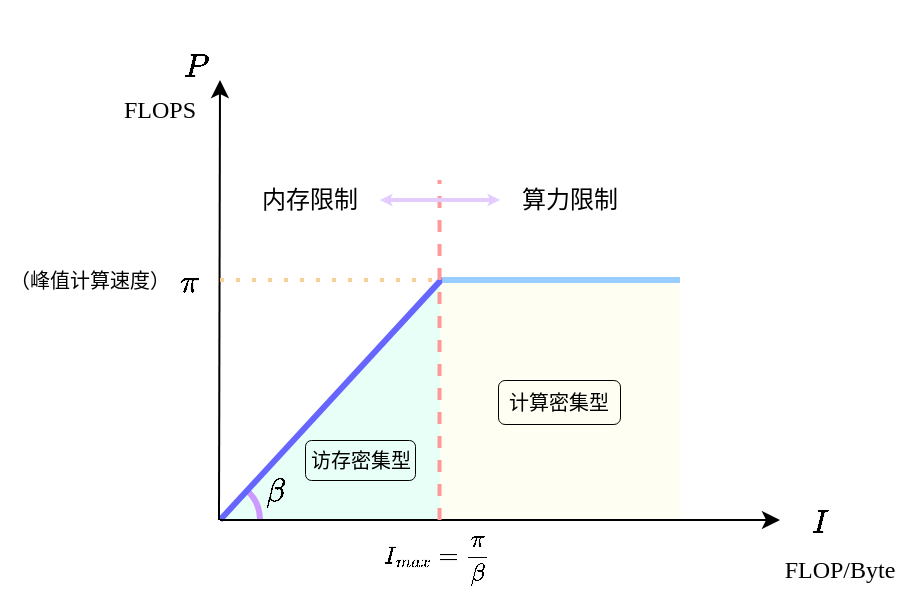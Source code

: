 <mxfile>
    <diagram id="-w2OXt6X3vjwTgeHoVFe" name="Roof-line">
        <mxGraphModel dx="240" dy="249" grid="0" gridSize="10" guides="1" tooltips="1" connect="1" arrows="1" fold="1" page="1" pageScale="1" pageWidth="827" pageHeight="1169" background="none" math="1" shadow="0">
            <root>
                <mxCell id="0"/>
                <mxCell id="1" parent="0"/>
                <mxCell id="28" value="" style="verticalLabelPosition=bottom;verticalAlign=top;html=1;shape=mxgraph.basic.orthogonal_triangle;strokeColor=none;strokeWidth=3;fontFamily=Times New Roman;fontSize=7;fillColor=#E8FFF7;rotation=-90;movable=1;resizable=1;rotatable=1;deletable=1;editable=1;connectable=1;" parent="1" vertex="1">
                    <mxGeometry x="234.95" y="603.45" width="120.6" height="112.1" as="geometry"/>
                </mxCell>
                <mxCell id="29" value="" style="whiteSpace=wrap;html=1;aspect=fixed;strokeColor=none;strokeWidth=3;fontFamily=Times New Roman;fontSize=7;fillColor=#FEFFF2;" parent="1" vertex="1">
                    <mxGeometry x="350" y="600" width="120" height="120" as="geometry"/>
                </mxCell>
                <mxCell id="19" value="" style="verticalLabelPosition=bottom;verticalAlign=top;html=1;shape=mxgraph.basic.arc;startAngle=0.12;endAngle=0.246;fontFamily=Times New Roman;fontSize=10;strokeColor=#CC99FF;strokeWidth=3;" parent="1" vertex="1">
                    <mxGeometry x="220" y="700" width="40" height="40" as="geometry"/>
                </mxCell>
                <mxCell id="6" value="" style="endArrow=none;html=1;strokeColor=#6666FF;strokeWidth=3;entryX=1;entryY=1;entryDx=0;entryDy=0;entryPerimeter=0;" parent="1" target="28" edge="1">
                    <mxGeometry width="50" height="50" relative="1" as="geometry">
                        <mxPoint x="240" y="720" as="sourcePoint"/>
                        <mxPoint x="340" y="560" as="targetPoint"/>
                    </mxGeometry>
                </mxCell>
                <mxCell id="2" value="" style="endArrow=classic;html=1;" parent="1" edge="1">
                    <mxGeometry width="50" height="50" relative="1" as="geometry">
                        <mxPoint x="240" y="720" as="sourcePoint"/>
                        <mxPoint x="520" y="720" as="targetPoint"/>
                    </mxGeometry>
                </mxCell>
                <mxCell id="3" value="" style="endArrow=classic;html=1;" parent="1" edge="1">
                    <mxGeometry width="50" height="50" relative="1" as="geometry">
                        <mxPoint x="239.5" y="720" as="sourcePoint"/>
                        <mxPoint x="240" y="500" as="targetPoint"/>
                    </mxGeometry>
                </mxCell>
                <mxCell id="7" value="" style="endArrow=none;html=1;strokeColor=#99CCFF;strokeWidth=3;rounded=1;sourcePerimeterSpacing=7;startSize=28;entryX=1;entryY=0;entryDx=0;entryDy=0;" parent="1" target="29" edge="1">
                    <mxGeometry width="50" height="50" relative="1" as="geometry">
                        <mxPoint x="351.1" y="600" as="sourcePoint"/>
                        <mxPoint x="451.1" y="600" as="targetPoint"/>
                    </mxGeometry>
                </mxCell>
                <mxCell id="8" value="&lt;font style=&quot;font-size: 16px;&quot; face=&quot;Times New Roman&quot;&gt;$$I$$&lt;/font&gt;" style="text;html=1;strokeColor=none;fillColor=none;align=center;verticalAlign=middle;whiteSpace=wrap;rounded=0;" parent="1" vertex="1">
                    <mxGeometry x="520" y="710" width="40" height="20" as="geometry"/>
                </mxCell>
                <mxCell id="9" value="" style="endArrow=none;dashed=1;html=1;rounded=1;strokeColor=#FF9999;strokeWidth=2;fontFamily=Times New Roman;startSize=28;sourcePerimeterSpacing=7;" parent="1" edge="1">
                    <mxGeometry width="50" height="50" relative="1" as="geometry">
                        <mxPoint x="349.76" y="720" as="sourcePoint"/>
                        <mxPoint x="349.76" y="550" as="targetPoint"/>
                    </mxGeometry>
                </mxCell>
                <mxCell id="10" value="&lt;font style=&quot;font-size: 12px;&quot;&gt;$$I_{max}=\frac{\pi}{\beta}$$&lt;/font&gt;" style="text;html=1;strokeColor=none;fillColor=none;align=center;verticalAlign=middle;whiteSpace=wrap;rounded=0;fontFamily=Times New Roman;" parent="1" vertex="1">
                    <mxGeometry x="319" y="730" width="60" height="20" as="geometry"/>
                </mxCell>
                <mxCell id="12" value="&lt;div style=&quot;text-align: justify;&quot;&gt;&lt;font style=&quot;font-size: 16px;&quot;&gt;$$P$$&lt;/font&gt;&lt;/div&gt;" style="text;whiteSpace=wrap;html=1;fontSize=14;fontFamily=Times New Roman;align=center;" parent="1" vertex="1">
                    <mxGeometry x="202.5" y="460" width="50" height="30" as="geometry"/>
                </mxCell>
                <mxCell id="13" value="&lt;font style=&quot;font-size: 12px;&quot;&gt;FLOPS&lt;/font&gt;" style="text;html=1;strokeColor=none;fillColor=none;align=center;verticalAlign=middle;whiteSpace=wrap;rounded=0;fontFamily=Times New Roman;fontSize=14;" parent="1" vertex="1">
                    <mxGeometry x="180" y="500" width="60" height="30" as="geometry"/>
                </mxCell>
                <mxCell id="14" value="&lt;font style=&quot;font-size: 12px;&quot;&gt;FLOP/Byte&lt;/font&gt;" style="text;html=1;strokeColor=none;fillColor=none;align=center;verticalAlign=middle;whiteSpace=wrap;rounded=0;fontFamily=Times New Roman;fontSize=8;" parent="1" vertex="1">
                    <mxGeometry x="520" y="730" width="60" height="30" as="geometry"/>
                </mxCell>
                <mxCell id="15" value="" style="endArrow=none;dashed=1;html=1;dashPattern=1 3;strokeWidth=2;rounded=1;strokeColor=#FFCC99;fontFamily=Times New Roman;fontSize=8;startSize=28;sourcePerimeterSpacing=7;" parent="1" edge="1">
                    <mxGeometry width="50" height="50" relative="1" as="geometry">
                        <mxPoint x="240" y="600" as="sourcePoint"/>
                        <mxPoint x="350" y="600" as="targetPoint"/>
                    </mxGeometry>
                </mxCell>
                <mxCell id="16" value="&lt;font style=&quot;font-size: 16px;&quot;&gt;$$\pi$$&lt;/font&gt;" style="text;html=1;strokeColor=none;fillColor=none;align=center;verticalAlign=middle;whiteSpace=wrap;rounded=0;fontFamily=Times New Roman;fontSize=8;" parent="1" vertex="1">
                    <mxGeometry x="214.95" y="590" width="20" height="20" as="geometry"/>
                </mxCell>
                <mxCell id="17" value="&lt;font style=&quot;font-size: 16px;&quot;&gt;$$\beta$$&lt;/font&gt;" style="text;html=1;strokeColor=none;fillColor=none;align=center;verticalAlign=middle;whiteSpace=wrap;rounded=0;fontFamily=Times New Roman;fontSize=8;" parent="1" vertex="1">
                    <mxGeometry x="252.5" y="690" width="30" height="30" as="geometry"/>
                </mxCell>
                <mxCell id="21" value="" style="endArrow=classic;startArrow=classic;html=1;rounded=1;strokeColor=#E5CCFF;strokeWidth=2;fontFamily=Times New Roman;fontSize=10;startSize=0;sourcePerimeterSpacing=0;endSize=0;" parent="1" edge="1">
                    <mxGeometry width="50" height="50" relative="1" as="geometry">
                        <mxPoint x="320" y="560" as="sourcePoint"/>
                        <mxPoint x="380" y="560" as="targetPoint"/>
                    </mxGeometry>
                </mxCell>
                <mxCell id="23" value="&lt;span style=&quot;font-size: 12px;&quot;&gt;内存限制&lt;/span&gt;" style="text;html=1;strokeColor=none;fillColor=none;align=center;verticalAlign=middle;whiteSpace=wrap;rounded=0;strokeWidth=3;fontFamily=Times New Roman;fontSize=10;" parent="1" vertex="1">
                    <mxGeometry x="260" y="550" width="50" height="20" as="geometry"/>
                </mxCell>
                <mxCell id="25" value="&lt;span style=&quot;font-size: 12px;&quot;&gt;算力限制&lt;/span&gt;" style="text;html=1;strokeColor=none;fillColor=none;align=center;verticalAlign=middle;whiteSpace=wrap;rounded=0;strokeWidth=3;fontFamily=Times New Roman;fontSize=10;" parent="1" vertex="1">
                    <mxGeometry x="390" y="550" width="50" height="20" as="geometry"/>
                </mxCell>
                <mxCell id="26" value="&lt;span style=&quot;font-size: 10px;&quot;&gt;（峰值计算速度）&lt;/span&gt;" style="text;html=1;strokeColor=none;fillColor=none;align=center;verticalAlign=middle;whiteSpace=wrap;rounded=0;strokeWidth=3;fontFamily=Times New Roman;fontSize=7;" parent="1" vertex="1">
                    <mxGeometry x="130" y="590" width="90" height="20" as="geometry"/>
                </mxCell>
                <mxCell id="35" value="&lt;font style=&quot;font-size: 10px;&quot;&gt;访存密集型&lt;/font&gt;" style="rounded=1;whiteSpace=wrap;html=1;strokeColor=#000000;strokeWidth=0.5;fontFamily=Times New Roman;fontSize=7;fillColor=none;" parent="1" vertex="1">
                    <mxGeometry x="282.5" y="680" width="55" height="20" as="geometry"/>
                </mxCell>
                <mxCell id="36" value="&lt;span style=&quot;font-size: 10px;&quot;&gt;计算密集型&lt;/span&gt;" style="rounded=1;whiteSpace=wrap;html=1;strokeColor=#000000;strokeWidth=0.5;fontFamily=Times New Roman;fontSize=7;fillColor=none;" parent="1" vertex="1">
                    <mxGeometry x="379" y="650" width="61" height="22" as="geometry"/>
                </mxCell>
            </root>
        </mxGraphModel>
    </diagram>
</mxfile>
